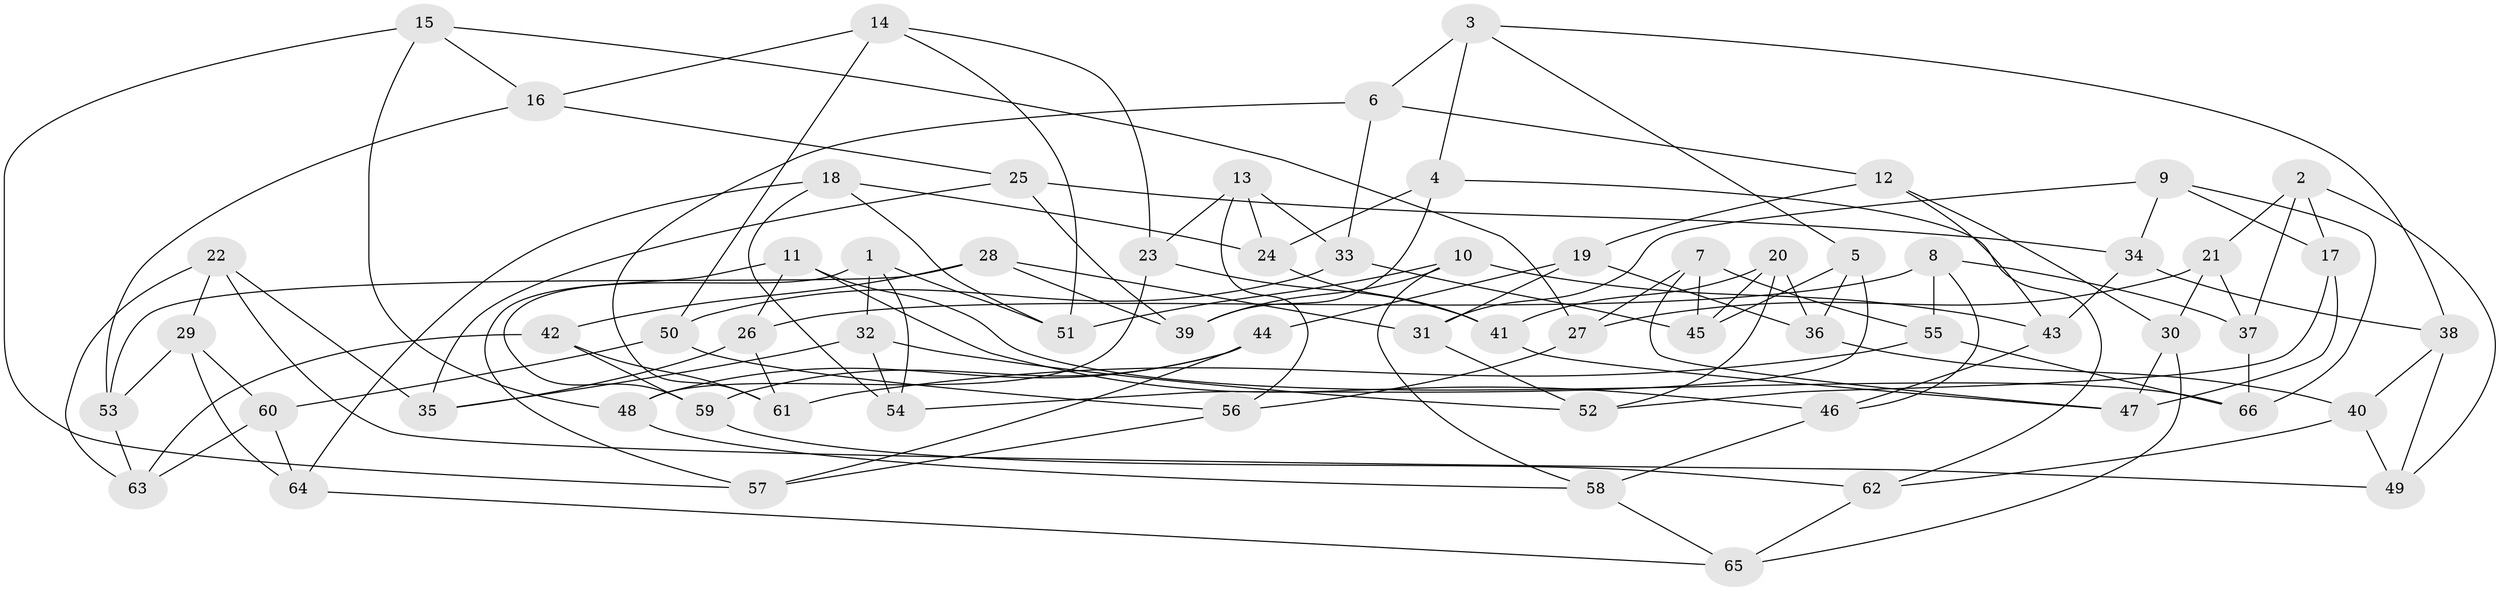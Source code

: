 // coarse degree distribution, {3: 0.15384615384615385, 4: 0.3076923076923077, 5: 0.19230769230769232, 8: 0.07692307692307693, 7: 0.07692307692307693, 6: 0.11538461538461539, 9: 0.038461538461538464, 2: 0.038461538461538464}
// Generated by graph-tools (version 1.1) at 2025/02/03/04/25 22:02:45]
// undirected, 66 vertices, 132 edges
graph export_dot {
graph [start="1"]
  node [color=gray90,style=filled];
  1;
  2;
  3;
  4;
  5;
  6;
  7;
  8;
  9;
  10;
  11;
  12;
  13;
  14;
  15;
  16;
  17;
  18;
  19;
  20;
  21;
  22;
  23;
  24;
  25;
  26;
  27;
  28;
  29;
  30;
  31;
  32;
  33;
  34;
  35;
  36;
  37;
  38;
  39;
  40;
  41;
  42;
  43;
  44;
  45;
  46;
  47;
  48;
  49;
  50;
  51;
  52;
  53;
  54;
  55;
  56;
  57;
  58;
  59;
  60;
  61;
  62;
  63;
  64;
  65;
  66;
  1 -- 51;
  1 -- 54;
  1 -- 59;
  1 -- 32;
  2 -- 21;
  2 -- 37;
  2 -- 49;
  2 -- 17;
  3 -- 5;
  3 -- 38;
  3 -- 4;
  3 -- 6;
  4 -- 62;
  4 -- 39;
  4 -- 24;
  5 -- 54;
  5 -- 45;
  5 -- 36;
  6 -- 61;
  6 -- 33;
  6 -- 12;
  7 -- 45;
  7 -- 27;
  7 -- 55;
  7 -- 47;
  8 -- 26;
  8 -- 55;
  8 -- 37;
  8 -- 46;
  9 -- 31;
  9 -- 66;
  9 -- 34;
  9 -- 17;
  10 -- 51;
  10 -- 58;
  10 -- 39;
  10 -- 43;
  11 -- 66;
  11 -- 46;
  11 -- 57;
  11 -- 26;
  12 -- 19;
  12 -- 43;
  12 -- 30;
  13 -- 56;
  13 -- 33;
  13 -- 23;
  13 -- 24;
  14 -- 51;
  14 -- 50;
  14 -- 16;
  14 -- 23;
  15 -- 48;
  15 -- 27;
  15 -- 16;
  15 -- 57;
  16 -- 25;
  16 -- 53;
  17 -- 52;
  17 -- 47;
  18 -- 64;
  18 -- 54;
  18 -- 24;
  18 -- 51;
  19 -- 31;
  19 -- 36;
  19 -- 44;
  20 -- 52;
  20 -- 45;
  20 -- 41;
  20 -- 36;
  21 -- 37;
  21 -- 27;
  21 -- 30;
  22 -- 63;
  22 -- 29;
  22 -- 35;
  22 -- 49;
  23 -- 48;
  23 -- 41;
  24 -- 41;
  25 -- 35;
  25 -- 39;
  25 -- 34;
  26 -- 35;
  26 -- 61;
  27 -- 56;
  28 -- 39;
  28 -- 53;
  28 -- 42;
  28 -- 31;
  29 -- 53;
  29 -- 64;
  29 -- 60;
  30 -- 65;
  30 -- 47;
  31 -- 52;
  32 -- 54;
  32 -- 35;
  32 -- 52;
  33 -- 45;
  33 -- 50;
  34 -- 38;
  34 -- 43;
  36 -- 40;
  37 -- 66;
  38 -- 40;
  38 -- 49;
  40 -- 49;
  40 -- 62;
  41 -- 47;
  42 -- 59;
  42 -- 61;
  42 -- 63;
  43 -- 46;
  44 -- 48;
  44 -- 59;
  44 -- 57;
  46 -- 58;
  48 -- 58;
  50 -- 56;
  50 -- 60;
  53 -- 63;
  55 -- 66;
  55 -- 61;
  56 -- 57;
  58 -- 65;
  59 -- 62;
  60 -- 63;
  60 -- 64;
  62 -- 65;
  64 -- 65;
}
